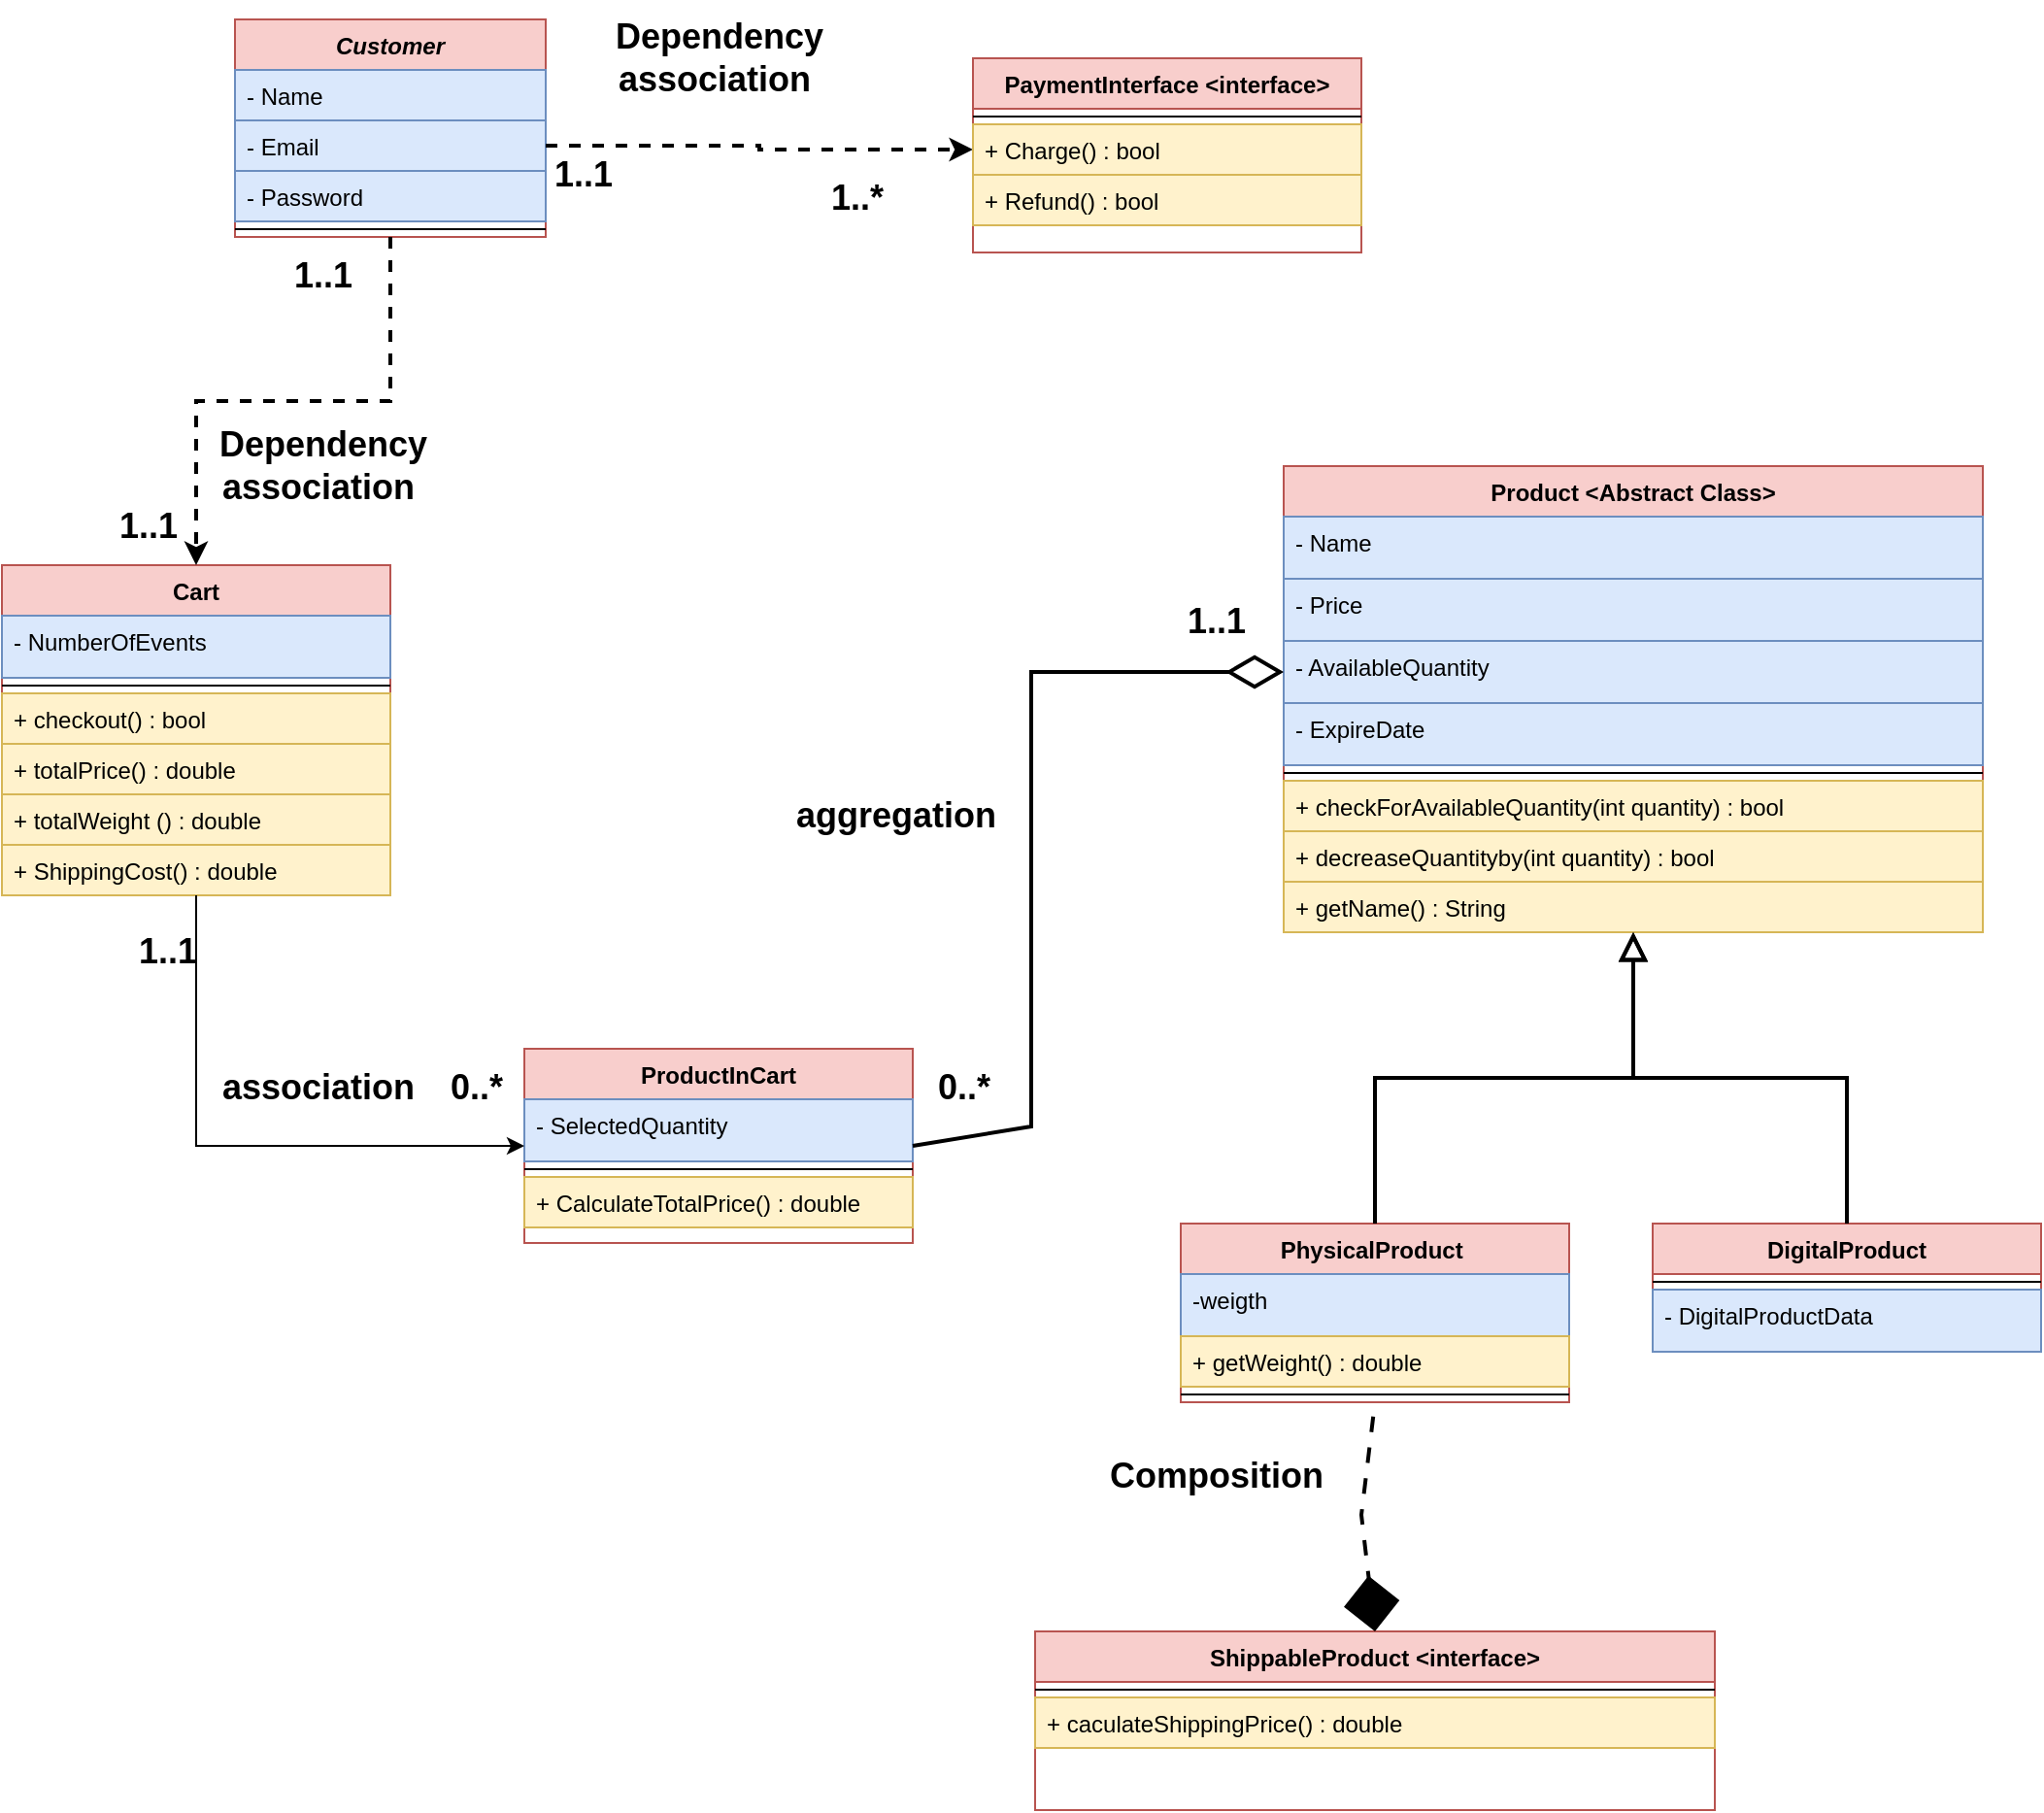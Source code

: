 <mxfile version="26.0.16" pages="2">
  <diagram id="C5RBs43oDa-KdzZeNtuy" name="Page-1">
    <mxGraphModel dx="1363" dy="1007" grid="1" gridSize="10" guides="1" tooltips="1" connect="1" arrows="1" fold="1" page="1" pageScale="1" pageWidth="827" pageHeight="1169" math="0" shadow="0">
      <root>
        <mxCell id="WIyWlLk6GJQsqaUBKTNV-0" />
        <mxCell id="WIyWlLk6GJQsqaUBKTNV-1" parent="WIyWlLk6GJQsqaUBKTNV-0" />
        <mxCell id="iMzquYCJ3Ts_0PcDVd9T-0" value="Customer" style="swimlane;fontStyle=3;align=center;verticalAlign=top;childLayout=stackLayout;horizontal=1;startSize=26;horizontalStack=0;resizeParent=1;resizeLast=0;collapsible=1;marginBottom=0;rounded=0;shadow=0;strokeWidth=1;fillColor=#f8cecc;strokeColor=#b85450;" parent="WIyWlLk6GJQsqaUBKTNV-1" vertex="1">
          <mxGeometry x="140" y="170" width="160" height="112" as="geometry">
            <mxRectangle x="230" y="140" width="160" height="26" as="alternateBounds" />
          </mxGeometry>
        </mxCell>
        <mxCell id="iMzquYCJ3Ts_0PcDVd9T-1" value="- Name" style="text;align=left;verticalAlign=top;spacingLeft=4;spacingRight=4;overflow=hidden;rotatable=0;points=[[0,0.5],[1,0.5]];portConstraint=eastwest;rounded=0;shadow=0;html=0;fillColor=#dae8fc;strokeColor=#6c8ebf;" parent="iMzquYCJ3Ts_0PcDVd9T-0" vertex="1">
          <mxGeometry y="26" width="160" height="26" as="geometry" />
        </mxCell>
        <mxCell id="iMzquYCJ3Ts_0PcDVd9T-2" value="- Email" style="text;align=left;verticalAlign=top;spacingLeft=4;spacingRight=4;overflow=hidden;rotatable=0;points=[[0,0.5],[1,0.5]];portConstraint=eastwest;rounded=0;shadow=0;html=0;fillColor=#dae8fc;strokeColor=#6c8ebf;" parent="iMzquYCJ3Ts_0PcDVd9T-0" vertex="1">
          <mxGeometry y="52" width="160" height="26" as="geometry" />
        </mxCell>
        <mxCell id="iMzquYCJ3Ts_0PcDVd9T-3" value="- Password" style="text;align=left;verticalAlign=top;spacingLeft=4;spacingRight=4;overflow=hidden;rotatable=0;points=[[0,0.5],[1,0.5]];portConstraint=eastwest;rounded=0;shadow=0;html=0;fillColor=#dae8fc;strokeColor=#6c8ebf;" parent="iMzquYCJ3Ts_0PcDVd9T-0" vertex="1">
          <mxGeometry y="78" width="160" height="26" as="geometry" />
        </mxCell>
        <mxCell id="iMzquYCJ3Ts_0PcDVd9T-5" value="" style="line;html=1;strokeWidth=1;align=left;verticalAlign=middle;spacingTop=-1;spacingLeft=3;spacingRight=3;rotatable=0;labelPosition=right;points=[];portConstraint=eastwest;" parent="iMzquYCJ3Ts_0PcDVd9T-0" vertex="1">
          <mxGeometry y="104" width="160" height="8" as="geometry" />
        </mxCell>
        <mxCell id="iMzquYCJ3Ts_0PcDVd9T-8" style="edgeStyle=orthogonalEdgeStyle;rounded=0;orthogonalLoop=1;jettySize=auto;html=1;exitX=1;exitY=0.5;exitDx=0;exitDy=0;entryX=0;entryY=0.5;entryDx=0;entryDy=0;dashed=1;strokeWidth=2;" parent="WIyWlLk6GJQsqaUBKTNV-1" source="iMzquYCJ3Ts_0PcDVd9T-2" target="iMzquYCJ3Ts_0PcDVd9T-16" edge="1">
          <mxGeometry relative="1" as="geometry">
            <mxPoint x="400" y="380" as="targetPoint" />
          </mxGeometry>
        </mxCell>
        <mxCell id="iMzquYCJ3Ts_0PcDVd9T-9" value="PaymentInterface &lt;interface&gt;" style="swimlane;fontStyle=1;align=center;verticalAlign=top;childLayout=stackLayout;horizontal=1;startSize=26;horizontalStack=0;resizeParent=1;resizeLast=0;collapsible=1;marginBottom=0;rounded=0;shadow=0;strokeWidth=1;fillColor=#f8cecc;strokeColor=#b85450;" parent="WIyWlLk6GJQsqaUBKTNV-1" vertex="1">
          <mxGeometry x="520" y="190" width="200" height="100" as="geometry">
            <mxRectangle x="340" y="380" width="170" height="26" as="alternateBounds" />
          </mxGeometry>
        </mxCell>
        <mxCell id="iMzquYCJ3Ts_0PcDVd9T-15" value="" style="line;html=1;strokeWidth=1;align=left;verticalAlign=middle;spacingTop=-1;spacingLeft=3;spacingRight=3;rotatable=0;labelPosition=right;points=[];portConstraint=eastwest;" parent="iMzquYCJ3Ts_0PcDVd9T-9" vertex="1">
          <mxGeometry y="26" width="200" height="8" as="geometry" />
        </mxCell>
        <mxCell id="iMzquYCJ3Ts_0PcDVd9T-16" value="+ Charge() : bool    " style="text;align=left;verticalAlign=top;spacingLeft=4;spacingRight=4;overflow=hidden;rotatable=0;points=[[0,0.5],[1,0.5]];portConstraint=eastwest;fillColor=#fff2cc;strokeColor=#d6b656;" parent="iMzquYCJ3Ts_0PcDVd9T-9" vertex="1">
          <mxGeometry y="34" width="200" height="26" as="geometry" />
        </mxCell>
        <mxCell id="iMzquYCJ3Ts_0PcDVd9T-17" value="+ Refund() : bool" style="text;align=left;verticalAlign=top;spacingLeft=4;spacingRight=4;overflow=hidden;rotatable=0;points=[[0,0.5],[1,0.5]];portConstraint=eastwest;fillColor=#fff2cc;strokeColor=#d6b656;" parent="iMzquYCJ3Ts_0PcDVd9T-9" vertex="1">
          <mxGeometry y="60" width="200" height="26" as="geometry" />
        </mxCell>
        <mxCell id="iMzquYCJ3Ts_0PcDVd9T-18" value="&lt;div&gt;&lt;span style=&quot;font-size: 18px;&quot;&gt;&lt;b&gt;Dependency&lt;/b&gt;&lt;/span&gt;&lt;/div&gt;&lt;b&gt;&lt;font style=&quot;font-size: 18px;&quot;&gt;association&amp;nbsp;&lt;/font&gt;&lt;/b&gt;" style="text;html=1;align=center;verticalAlign=middle;resizable=0;points=[];autosize=1;strokeColor=none;fillColor=none;" parent="WIyWlLk6GJQsqaUBKTNV-1" vertex="1">
          <mxGeometry x="324" y="160" width="130" height="60" as="geometry" />
        </mxCell>
        <mxCell id="iMzquYCJ3Ts_0PcDVd9T-19" value="&lt;font style=&quot;font-size: 18px;&quot;&gt;&lt;b&gt;1..1&lt;/b&gt;&lt;/font&gt;" style="text;html=1;align=center;verticalAlign=middle;resizable=0;points=[];autosize=1;strokeColor=none;fillColor=none;" parent="WIyWlLk6GJQsqaUBKTNV-1" vertex="1">
          <mxGeometry x="294" y="230" width="50" height="40" as="geometry" />
        </mxCell>
        <mxCell id="iMzquYCJ3Ts_0PcDVd9T-20" value="&lt;b&gt;&lt;font style=&quot;font-size: 18px;&quot;&gt;1..*&lt;/font&gt;&lt;/b&gt;" style="text;html=1;align=center;verticalAlign=middle;resizable=0;points=[];autosize=1;strokeColor=none;fillColor=none;" parent="WIyWlLk6GJQsqaUBKTNV-1" vertex="1">
          <mxGeometry x="435" y="242" width="50" height="40" as="geometry" />
        </mxCell>
        <mxCell id="iMzquYCJ3Ts_0PcDVd9T-21" value="Cart" style="swimlane;fontStyle=1;align=center;verticalAlign=top;childLayout=stackLayout;horizontal=1;startSize=26;horizontalStack=0;resizeParent=1;resizeLast=0;collapsible=1;marginBottom=0;rounded=0;shadow=0;strokeWidth=1;fillColor=#f8cecc;strokeColor=#b85450;" parent="WIyWlLk6GJQsqaUBKTNV-1" vertex="1">
          <mxGeometry x="20" y="451" width="200" height="170" as="geometry">
            <mxRectangle x="340" y="380" width="170" height="26" as="alternateBounds" />
          </mxGeometry>
        </mxCell>
        <mxCell id="iMzquYCJ3Ts_0PcDVd9T-22" value="- NumberOfEvents" style="text;align=left;verticalAlign=top;spacingLeft=4;spacingRight=4;overflow=hidden;rotatable=0;points=[[0,0.5],[1,0.5]];portConstraint=eastwest;fillColor=#dae8fc;strokeColor=#6c8ebf;" parent="iMzquYCJ3Ts_0PcDVd9T-21" vertex="1">
          <mxGeometry y="26" width="200" height="32" as="geometry" />
        </mxCell>
        <mxCell id="iMzquYCJ3Ts_0PcDVd9T-23" value="" style="line;html=1;strokeWidth=1;align=left;verticalAlign=middle;spacingTop=-1;spacingLeft=3;spacingRight=3;rotatable=0;labelPosition=right;points=[];portConstraint=eastwest;" parent="iMzquYCJ3Ts_0PcDVd9T-21" vertex="1">
          <mxGeometry y="58" width="200" height="8" as="geometry" />
        </mxCell>
        <mxCell id="iMzquYCJ3Ts_0PcDVd9T-24" value="+ checkout() : bool" style="text;align=left;verticalAlign=top;spacingLeft=4;spacingRight=4;overflow=hidden;rotatable=0;points=[[0,0.5],[1,0.5]];portConstraint=eastwest;fillColor=#fff2cc;strokeColor=#d6b656;" parent="iMzquYCJ3Ts_0PcDVd9T-21" vertex="1">
          <mxGeometry y="66" width="200" height="26" as="geometry" />
        </mxCell>
        <mxCell id="iMzquYCJ3Ts_0PcDVd9T-73" value="+ totalPrice() : double" style="text;align=left;verticalAlign=top;spacingLeft=4;spacingRight=4;overflow=hidden;rotatable=0;points=[[0,0.5],[1,0.5]];portConstraint=eastwest;fillColor=#fff2cc;strokeColor=#d6b656;" parent="iMzquYCJ3Ts_0PcDVd9T-21" vertex="1">
          <mxGeometry y="92" width="200" height="26" as="geometry" />
        </mxCell>
        <mxCell id="iMzquYCJ3Ts_0PcDVd9T-90" value="+ totalWeight () : double" style="text;align=left;verticalAlign=top;spacingLeft=4;spacingRight=4;overflow=hidden;rotatable=0;points=[[0,0.5],[1,0.5]];portConstraint=eastwest;fillColor=#fff2cc;strokeColor=#d6b656;" parent="iMzquYCJ3Ts_0PcDVd9T-21" vertex="1">
          <mxGeometry y="118" width="200" height="26" as="geometry" />
        </mxCell>
        <mxCell id="iMzquYCJ3Ts_0PcDVd9T-91" value="+ ShippingCost() : double" style="text;align=left;verticalAlign=top;spacingLeft=4;spacingRight=4;overflow=hidden;rotatable=0;points=[[0,0.5],[1,0.5]];portConstraint=eastwest;fillColor=#fff2cc;strokeColor=#d6b656;" parent="iMzquYCJ3Ts_0PcDVd9T-21" vertex="1">
          <mxGeometry y="144" width="200" height="26" as="geometry" />
        </mxCell>
        <mxCell id="iMzquYCJ3Ts_0PcDVd9T-26" value="&lt;font style=&quot;font-size: 18px;&quot;&gt;&lt;b&gt;1..1&lt;/b&gt;&lt;/font&gt;" style="text;html=1;align=center;verticalAlign=middle;resizable=0;points=[];autosize=1;strokeColor=none;fillColor=none;" parent="WIyWlLk6GJQsqaUBKTNV-1" vertex="1">
          <mxGeometry x="160" y="282" width="50" height="40" as="geometry" />
        </mxCell>
        <mxCell id="iMzquYCJ3Ts_0PcDVd9T-27" value="&lt;font style=&quot;font-size: 18px;&quot;&gt;&lt;b&gt;1..1&lt;/b&gt;&lt;/font&gt;" style="text;html=1;align=center;verticalAlign=middle;resizable=0;points=[];autosize=1;strokeColor=none;fillColor=none;" parent="WIyWlLk6GJQsqaUBKTNV-1" vertex="1">
          <mxGeometry x="70" y="411" width="50" height="40" as="geometry" />
        </mxCell>
        <mxCell id="iMzquYCJ3Ts_0PcDVd9T-28" value="ProductInCart" style="swimlane;fontStyle=1;align=center;verticalAlign=top;childLayout=stackLayout;horizontal=1;startSize=26;horizontalStack=0;resizeParent=1;resizeLast=0;collapsible=1;marginBottom=0;rounded=0;shadow=0;strokeWidth=1;fillColor=#f8cecc;strokeColor=#b85450;" parent="WIyWlLk6GJQsqaUBKTNV-1" vertex="1">
          <mxGeometry x="289" y="700" width="200" height="100" as="geometry">
            <mxRectangle x="340" y="380" width="170" height="26" as="alternateBounds" />
          </mxGeometry>
        </mxCell>
        <mxCell id="iMzquYCJ3Ts_0PcDVd9T-35" value="- SelectedQuantity" style="text;align=left;verticalAlign=top;spacingLeft=4;spacingRight=4;overflow=hidden;rotatable=0;points=[[0,0.5],[1,0.5]];portConstraint=eastwest;fillColor=#dae8fc;strokeColor=#6c8ebf;" parent="iMzquYCJ3Ts_0PcDVd9T-28" vertex="1">
          <mxGeometry y="26" width="200" height="32" as="geometry" />
        </mxCell>
        <mxCell id="iMzquYCJ3Ts_0PcDVd9T-30" value="" style="line;html=1;strokeWidth=1;align=left;verticalAlign=middle;spacingTop=-1;spacingLeft=3;spacingRight=3;rotatable=0;labelPosition=right;points=[];portConstraint=eastwest;" parent="iMzquYCJ3Ts_0PcDVd9T-28" vertex="1">
          <mxGeometry y="58" width="200" height="8" as="geometry" />
        </mxCell>
        <mxCell id="iMzquYCJ3Ts_0PcDVd9T-31" value="+ CalculateTotalPrice() : double" style="text;align=left;verticalAlign=top;spacingLeft=4;spacingRight=4;overflow=hidden;rotatable=0;points=[[0,0.5],[1,0.5]];portConstraint=eastwest;fillColor=#fff2cc;strokeColor=#d6b656;" parent="iMzquYCJ3Ts_0PcDVd9T-28" vertex="1">
          <mxGeometry y="66" width="200" height="26" as="geometry" />
        </mxCell>
        <mxCell id="iMzquYCJ3Ts_0PcDVd9T-57" value="Product &lt;Abstract Class&gt;" style="swimlane;fontStyle=1;align=center;verticalAlign=top;childLayout=stackLayout;horizontal=1;startSize=26;horizontalStack=0;resizeParent=1;resizeLast=0;collapsible=1;marginBottom=0;rounded=0;shadow=0;strokeWidth=1;fillColor=#f8cecc;strokeColor=#b85450;" parent="WIyWlLk6GJQsqaUBKTNV-1" vertex="1">
          <mxGeometry x="680" y="400" width="360" height="240" as="geometry">
            <mxRectangle x="340" y="380" width="170" height="26" as="alternateBounds" />
          </mxGeometry>
        </mxCell>
        <mxCell id="iMzquYCJ3Ts_0PcDVd9T-58" value="- Name" style="text;align=left;verticalAlign=top;spacingLeft=4;spacingRight=4;overflow=hidden;rotatable=0;points=[[0,0.5],[1,0.5]];portConstraint=eastwest;fillColor=#dae8fc;strokeColor=#6c8ebf;" parent="iMzquYCJ3Ts_0PcDVd9T-57" vertex="1">
          <mxGeometry y="26" width="360" height="32" as="geometry" />
        </mxCell>
        <mxCell id="iMzquYCJ3Ts_0PcDVd9T-59" value="- Price" style="text;align=left;verticalAlign=top;spacingLeft=4;spacingRight=4;overflow=hidden;rotatable=0;points=[[0,0.5],[1,0.5]];portConstraint=eastwest;fillColor=#dae8fc;strokeColor=#6c8ebf;" parent="iMzquYCJ3Ts_0PcDVd9T-57" vertex="1">
          <mxGeometry y="58" width="360" height="32" as="geometry" />
        </mxCell>
        <mxCell id="iMzquYCJ3Ts_0PcDVd9T-60" value="- AvailableQuantity" style="text;align=left;verticalAlign=top;spacingLeft=4;spacingRight=4;overflow=hidden;rotatable=0;points=[[0,0.5],[1,0.5]];portConstraint=eastwest;fillColor=#dae8fc;strokeColor=#6c8ebf;" parent="iMzquYCJ3Ts_0PcDVd9T-57" vertex="1">
          <mxGeometry y="90" width="360" height="32" as="geometry" />
        </mxCell>
        <mxCell id="iMzquYCJ3Ts_0PcDVd9T-92" value="- ExpireDate" style="text;align=left;verticalAlign=top;spacingLeft=4;spacingRight=4;overflow=hidden;rotatable=0;points=[[0,0.5],[1,0.5]];portConstraint=eastwest;fillColor=#dae8fc;strokeColor=#6c8ebf;" parent="iMzquYCJ3Ts_0PcDVd9T-57" vertex="1">
          <mxGeometry y="122" width="360" height="32" as="geometry" />
        </mxCell>
        <mxCell id="iMzquYCJ3Ts_0PcDVd9T-61" value="" style="line;html=1;strokeWidth=1;align=left;verticalAlign=middle;spacingTop=-1;spacingLeft=3;spacingRight=3;rotatable=0;labelPosition=right;points=[];portConstraint=eastwest;" parent="iMzquYCJ3Ts_0PcDVd9T-57" vertex="1">
          <mxGeometry y="154" width="360" height="8" as="geometry" />
        </mxCell>
        <mxCell id="iMzquYCJ3Ts_0PcDVd9T-62" value="+ checkForAvailableQuantity(int quantity) : bool" style="text;align=left;verticalAlign=top;spacingLeft=4;spacingRight=4;overflow=hidden;rotatable=0;points=[[0,0.5],[1,0.5]];portConstraint=eastwest;fillColor=#fff2cc;strokeColor=#d6b656;" parent="iMzquYCJ3Ts_0PcDVd9T-57" vertex="1">
          <mxGeometry y="162" width="360" height="26" as="geometry" />
        </mxCell>
        <mxCell id="iMzquYCJ3Ts_0PcDVd9T-65" value="+ decreaseQuantityby(int quantity) : bool" style="text;align=left;verticalAlign=top;spacingLeft=4;spacingRight=4;overflow=hidden;rotatable=0;points=[[0,0.5],[1,0.5]];portConstraint=eastwest;fillColor=#fff2cc;strokeColor=#d6b656;" parent="iMzquYCJ3Ts_0PcDVd9T-57" vertex="1">
          <mxGeometry y="188" width="360" height="26" as="geometry" />
        </mxCell>
        <mxCell id="iMzquYCJ3Ts_0PcDVd9T-86" value="+ getName() : String" style="text;align=left;verticalAlign=top;spacingLeft=4;spacingRight=4;overflow=hidden;rotatable=0;points=[[0,0.5],[1,0.5]];portConstraint=eastwest;fillColor=#fff2cc;strokeColor=#d6b656;" parent="iMzquYCJ3Ts_0PcDVd9T-57" vertex="1">
          <mxGeometry y="214" width="360" height="26" as="geometry" />
        </mxCell>
        <mxCell id="iMzquYCJ3Ts_0PcDVd9T-64" value="" style="endArrow=diamondThin;endFill=0;endSize=24;html=1;rounded=0;exitX=1;exitY=0.5;exitDx=0;exitDy=0;strokeWidth=2;entryX=0;entryY=0.5;entryDx=0;entryDy=0;" parent="WIyWlLk6GJQsqaUBKTNV-1" source="iMzquYCJ3Ts_0PcDVd9T-28" target="iMzquYCJ3Ts_0PcDVd9T-60" edge="1">
          <mxGeometry width="160" relative="1" as="geometry">
            <mxPoint x="630" y="660" as="sourcePoint" />
            <mxPoint x="590" y="750" as="targetPoint" />
            <Array as="points">
              <mxPoint x="550" y="740" />
              <mxPoint x="550" y="506" />
            </Array>
          </mxGeometry>
        </mxCell>
        <mxCell id="iMzquYCJ3Ts_0PcDVd9T-66" value="&lt;b&gt;&lt;font style=&quot;font-size: 18px;&quot;&gt;0..*&lt;/font&gt;&lt;/b&gt;" style="text;html=1;align=center;verticalAlign=middle;resizable=0;points=[];autosize=1;strokeColor=none;fillColor=none;" parent="WIyWlLk6GJQsqaUBKTNV-1" vertex="1">
          <mxGeometry x="490" y="700" width="50" height="40" as="geometry" />
        </mxCell>
        <mxCell id="iMzquYCJ3Ts_0PcDVd9T-67" value="&lt;font style=&quot;font-size: 18px;&quot;&gt;&lt;b&gt;1..1&lt;/b&gt;&lt;/font&gt;" style="text;html=1;align=center;verticalAlign=middle;resizable=0;points=[];autosize=1;strokeColor=none;fillColor=none;" parent="WIyWlLk6GJQsqaUBKTNV-1" vertex="1">
          <mxGeometry x="620" y="460" width="50" height="40" as="geometry" />
        </mxCell>
        <mxCell id="iMzquYCJ3Ts_0PcDVd9T-68" value="&lt;font style=&quot;font-size: 18px;&quot;&gt;&lt;b&gt;1..1&lt;/b&gt;&lt;/font&gt;" style="text;html=1;align=center;verticalAlign=middle;resizable=0;points=[];autosize=1;strokeColor=none;fillColor=none;" parent="WIyWlLk6GJQsqaUBKTNV-1" vertex="1">
          <mxGeometry x="80" y="630" width="50" height="40" as="geometry" />
        </mxCell>
        <mxCell id="iMzquYCJ3Ts_0PcDVd9T-69" value="&lt;b&gt;&lt;font style=&quot;font-size: 18px;&quot;&gt;0..*&lt;/font&gt;&lt;/b&gt;" style="text;html=1;align=center;verticalAlign=middle;resizable=0;points=[];autosize=1;strokeColor=none;fillColor=none;" parent="WIyWlLk6GJQsqaUBKTNV-1" vertex="1">
          <mxGeometry x="239" y="700" width="50" height="40" as="geometry" />
        </mxCell>
        <mxCell id="iMzquYCJ3Ts_0PcDVd9T-71" value="&lt;span style=&quot;font-size: 18px;&quot;&gt;&lt;b&gt;aggregation&lt;/b&gt;&lt;/span&gt;" style="text;html=1;align=center;verticalAlign=middle;resizable=0;points=[];autosize=1;strokeColor=none;fillColor=none;" parent="WIyWlLk6GJQsqaUBKTNV-1" vertex="1">
          <mxGeometry x="415" y="560" width="130" height="40" as="geometry" />
        </mxCell>
        <mxCell id="iMzquYCJ3Ts_0PcDVd9T-72" style="edgeStyle=orthogonalEdgeStyle;rounded=0;orthogonalLoop=1;jettySize=auto;html=1;entryX=0;entryY=0.5;entryDx=0;entryDy=0;exitX=0.5;exitY=1;exitDx=0;exitDy=0;" parent="WIyWlLk6GJQsqaUBKTNV-1" source="iMzquYCJ3Ts_0PcDVd9T-21" target="iMzquYCJ3Ts_0PcDVd9T-28" edge="1">
          <mxGeometry relative="1" as="geometry">
            <mxPoint x="90" y="780" as="sourcePoint" />
            <mxPoint x="100" y="600" as="targetPoint" />
          </mxGeometry>
        </mxCell>
        <mxCell id="iMzquYCJ3Ts_0PcDVd9T-74" value="&lt;b&gt;&lt;font style=&quot;font-size: 18px;&quot;&gt;association&amp;nbsp;&lt;/font&gt;&lt;/b&gt;" style="text;html=1;align=center;verticalAlign=middle;resizable=0;points=[];autosize=1;strokeColor=none;fillColor=none;" parent="WIyWlLk6GJQsqaUBKTNV-1" vertex="1">
          <mxGeometry x="120" y="700" width="130" height="40" as="geometry" />
        </mxCell>
        <mxCell id="iMzquYCJ3Ts_0PcDVd9T-76" style="edgeStyle=orthogonalEdgeStyle;rounded=0;orthogonalLoop=1;jettySize=auto;html=1;entryX=0.5;entryY=0;entryDx=0;entryDy=0;dashed=1;exitX=0.5;exitY=1;exitDx=0;exitDy=0;strokeWidth=2;" parent="WIyWlLk6GJQsqaUBKTNV-1" source="iMzquYCJ3Ts_0PcDVd9T-0" target="iMzquYCJ3Ts_0PcDVd9T-21" edge="1">
          <mxGeometry relative="1" as="geometry">
            <mxPoint x="70" y="350" as="sourcePoint" />
            <mxPoint x="210" y="300" as="targetPoint" />
          </mxGeometry>
        </mxCell>
        <mxCell id="iMzquYCJ3Ts_0PcDVd9T-78" value="ShippableProduct &lt;interface&gt;" style="swimlane;fontStyle=1;align=center;verticalAlign=top;childLayout=stackLayout;horizontal=1;startSize=26;horizontalStack=0;resizeParent=1;resizeLast=0;collapsible=1;marginBottom=0;rounded=0;shadow=0;strokeWidth=1;fillColor=#f8cecc;strokeColor=#b85450;" parent="WIyWlLk6GJQsqaUBKTNV-1" vertex="1">
          <mxGeometry x="552" y="1000" width="350" height="92" as="geometry">
            <mxRectangle x="340" y="380" width="170" height="26" as="alternateBounds" />
          </mxGeometry>
        </mxCell>
        <mxCell id="iMzquYCJ3Ts_0PcDVd9T-82" value="" style="line;html=1;strokeWidth=1;align=left;verticalAlign=middle;spacingTop=-1;spacingLeft=3;spacingRight=3;rotatable=0;labelPosition=right;points=[];portConstraint=eastwest;" parent="iMzquYCJ3Ts_0PcDVd9T-78" vertex="1">
          <mxGeometry y="26" width="350" height="8" as="geometry" />
        </mxCell>
        <mxCell id="iMzquYCJ3Ts_0PcDVd9T-93" value="+ caculateShippingPrice() : double " style="text;align=left;verticalAlign=top;spacingLeft=4;spacingRight=4;overflow=hidden;rotatable=0;points=[[0,0.5],[1,0.5]];portConstraint=eastwest;fillColor=#fff2cc;strokeColor=#d6b656;" parent="iMzquYCJ3Ts_0PcDVd9T-78" vertex="1">
          <mxGeometry y="34" width="350" height="26" as="geometry" />
        </mxCell>
        <mxCell id="iMzquYCJ3Ts_0PcDVd9T-89" value="&lt;div&gt;&lt;span style=&quot;font-size: 18px;&quot;&gt;&lt;b&gt;Dependency&lt;/b&gt;&lt;/span&gt;&lt;/div&gt;&lt;b&gt;&lt;font style=&quot;font-size: 18px;&quot;&gt;association&amp;nbsp;&lt;/font&gt;&lt;/b&gt;" style="text;html=1;align=center;verticalAlign=middle;resizable=0;points=[];autosize=1;strokeColor=none;fillColor=none;" parent="WIyWlLk6GJQsqaUBKTNV-1" vertex="1">
          <mxGeometry x="120" y="370" width="130" height="60" as="geometry" />
        </mxCell>
        <mxCell id="iMzquYCJ3Ts_0PcDVd9T-101" value="&lt;span style=&quot;font-size: 18px;&quot;&gt;&lt;b&gt;Composition&lt;/b&gt;&lt;/span&gt;" style="text;html=1;align=center;verticalAlign=middle;resizable=0;points=[];autosize=1;strokeColor=none;fillColor=none;" parent="WIyWlLk6GJQsqaUBKTNV-1" vertex="1">
          <mxGeometry x="580" y="900" width="130" height="40" as="geometry" />
        </mxCell>
        <mxCell id="OOZjDHEv38OCkqJnHEOw-0" value="PhysicalProduct " style="swimlane;fontStyle=1;align=center;verticalAlign=top;childLayout=stackLayout;horizontal=1;startSize=26;horizontalStack=0;resizeParent=1;resizeLast=0;collapsible=1;marginBottom=0;rounded=0;shadow=0;strokeWidth=1;fillColor=#f8cecc;strokeColor=#b85450;" parent="WIyWlLk6GJQsqaUBKTNV-1" vertex="1">
          <mxGeometry x="627" y="790" width="200" height="92" as="geometry">
            <mxRectangle x="340" y="380" width="170" height="26" as="alternateBounds" />
          </mxGeometry>
        </mxCell>
        <mxCell id="OOZjDHEv38OCkqJnHEOw-13" value="-weigth" style="text;align=left;verticalAlign=top;spacingLeft=4;spacingRight=4;overflow=hidden;rotatable=0;points=[[0,0.5],[1,0.5]];portConstraint=eastwest;fillColor=#dae8fc;strokeColor=#6c8ebf;" parent="OOZjDHEv38OCkqJnHEOw-0" vertex="1">
          <mxGeometry y="26" width="200" height="32" as="geometry" />
        </mxCell>
        <mxCell id="iMzquYCJ3Ts_0PcDVd9T-83" value="+ getWeight() : double " style="text;align=left;verticalAlign=top;spacingLeft=4;spacingRight=4;overflow=hidden;rotatable=0;points=[[0,0.5],[1,0.5]];portConstraint=eastwest;fillColor=#fff2cc;strokeColor=#d6b656;" parent="OOZjDHEv38OCkqJnHEOw-0" vertex="1">
          <mxGeometry y="58" width="200" height="26" as="geometry" />
        </mxCell>
        <mxCell id="OOZjDHEv38OCkqJnHEOw-2" value="" style="line;html=1;strokeWidth=1;align=left;verticalAlign=middle;spacingTop=-1;spacingLeft=3;spacingRight=3;rotatable=0;labelPosition=right;points=[];portConstraint=eastwest;" parent="OOZjDHEv38OCkqJnHEOw-0" vertex="1">
          <mxGeometry y="84" width="200" height="8" as="geometry" />
        </mxCell>
        <mxCell id="OOZjDHEv38OCkqJnHEOw-5" value="DigitalProduct" style="swimlane;fontStyle=1;align=center;verticalAlign=top;childLayout=stackLayout;horizontal=1;startSize=26;horizontalStack=0;resizeParent=1;resizeLast=0;collapsible=1;marginBottom=0;rounded=0;shadow=0;strokeWidth=1;fillColor=#f8cecc;strokeColor=#b85450;" parent="WIyWlLk6GJQsqaUBKTNV-1" vertex="1">
          <mxGeometry x="870" y="790" width="200" height="66" as="geometry">
            <mxRectangle x="340" y="380" width="170" height="26" as="alternateBounds" />
          </mxGeometry>
        </mxCell>
        <mxCell id="OOZjDHEv38OCkqJnHEOw-6" value="" style="line;html=1;strokeWidth=1;align=left;verticalAlign=middle;spacingTop=-1;spacingLeft=3;spacingRight=3;rotatable=0;labelPosition=right;points=[];portConstraint=eastwest;" parent="OOZjDHEv38OCkqJnHEOw-5" vertex="1">
          <mxGeometry y="26" width="200" height="8" as="geometry" />
        </mxCell>
        <mxCell id="OOZjDHEv38OCkqJnHEOw-10" value="- DigitalProductData" style="text;align=left;verticalAlign=top;spacingLeft=4;spacingRight=4;overflow=hidden;rotatable=0;points=[[0,0.5],[1,0.5]];portConstraint=eastwest;fillColor=#dae8fc;strokeColor=#6c8ebf;" parent="OOZjDHEv38OCkqJnHEOw-5" vertex="1">
          <mxGeometry y="34" width="200" height="32" as="geometry" />
        </mxCell>
        <mxCell id="OOZjDHEv38OCkqJnHEOw-8" value="" style="endArrow=block;endSize=10;endFill=0;shadow=0;strokeWidth=2;rounded=0;curved=0;edgeStyle=elbowEdgeStyle;elbow=vertical;exitX=0.5;exitY=0;exitDx=0;exitDy=0;entryX=0.5;entryY=1;entryDx=0;entryDy=0;" parent="WIyWlLk6GJQsqaUBKTNV-1" source="OOZjDHEv38OCkqJnHEOw-5" target="iMzquYCJ3Ts_0PcDVd9T-57" edge="1">
          <mxGeometry width="160" relative="1" as="geometry">
            <mxPoint x="960" y="840" as="sourcePoint" />
            <mxPoint x="840" y="672" as="targetPoint" />
          </mxGeometry>
        </mxCell>
        <mxCell id="OOZjDHEv38OCkqJnHEOw-9" value="" style="endArrow=block;endSize=10;endFill=0;shadow=0;strokeWidth=2;rounded=0;curved=0;edgeStyle=elbowEdgeStyle;elbow=vertical;exitX=0.5;exitY=0;exitDx=0;exitDy=0;entryX=0.5;entryY=1;entryDx=0;entryDy=0;" parent="WIyWlLk6GJQsqaUBKTNV-1" source="OOZjDHEv38OCkqJnHEOw-0" target="iMzquYCJ3Ts_0PcDVd9T-57" edge="1">
          <mxGeometry width="160" relative="1" as="geometry">
            <mxPoint x="870" y="800" as="sourcePoint" />
            <mxPoint x="755" y="650" as="targetPoint" />
          </mxGeometry>
        </mxCell>
        <mxCell id="bpceUg1D9PFByk6EcB68-0" value="" style="endArrow=diamond;endFill=1;endSize=24;html=1;rounded=0;exitX=0.5;exitY=1;exitDx=0;exitDy=0;strokeWidth=2;entryX=0.5;entryY=0;entryDx=0;entryDy=0;flowAnimation=1;" edge="1" parent="WIyWlLk6GJQsqaUBKTNV-1" source="OOZjDHEv38OCkqJnHEOw-0" target="iMzquYCJ3Ts_0PcDVd9T-78">
          <mxGeometry width="160" relative="1" as="geometry">
            <mxPoint x="300" y="1159" as="sourcePoint" />
            <mxPoint x="491" y="915" as="targetPoint" />
            <Array as="points">
              <mxPoint x="720" y="940" />
            </Array>
          </mxGeometry>
        </mxCell>
      </root>
    </mxGraphModel>
  </diagram>
  <diagram id="LIUEhF9pJ5jut7Abpg8G" name="Page-2">
    <mxGraphModel dx="1194" dy="705" grid="1" gridSize="10" guides="1" tooltips="1" connect="1" arrows="1" fold="1" page="1" pageScale="1" pageWidth="850" pageHeight="1100" math="0" shadow="0">
      <root>
        <mxCell id="0" />
        <mxCell id="1" parent="0" />
      </root>
    </mxGraphModel>
  </diagram>
</mxfile>
